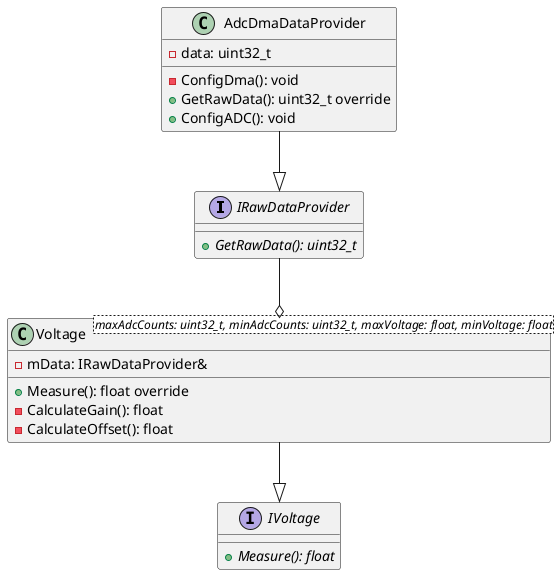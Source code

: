 @startuml data_measurement

interface IRawDataProvider {
  +GetRawData(): uint32_t {abstract}
}

class AdcDmaDataProvider {
  -data: uint32_t
  -ConfigDma(): void
  +GetRawData(): uint32_t override
  +ConfigADC(): void
}

interface IVoltage {
  +Measure(): float {abstract}
}

class Voltage<maxAdcCounts: uint32_t, minAdcCounts: uint32_t, maxVoltage: float, minVoltage: float> {
  -mData: IRawDataProvider&
  +Measure(): float override
  -CalculateGain(): float
  -CalculateOffset(): float
}

AdcDmaDataProvider --|> IRawDataProvider
IRawDataProvider --o Voltage
Voltage --|> IVoltage

@enduml